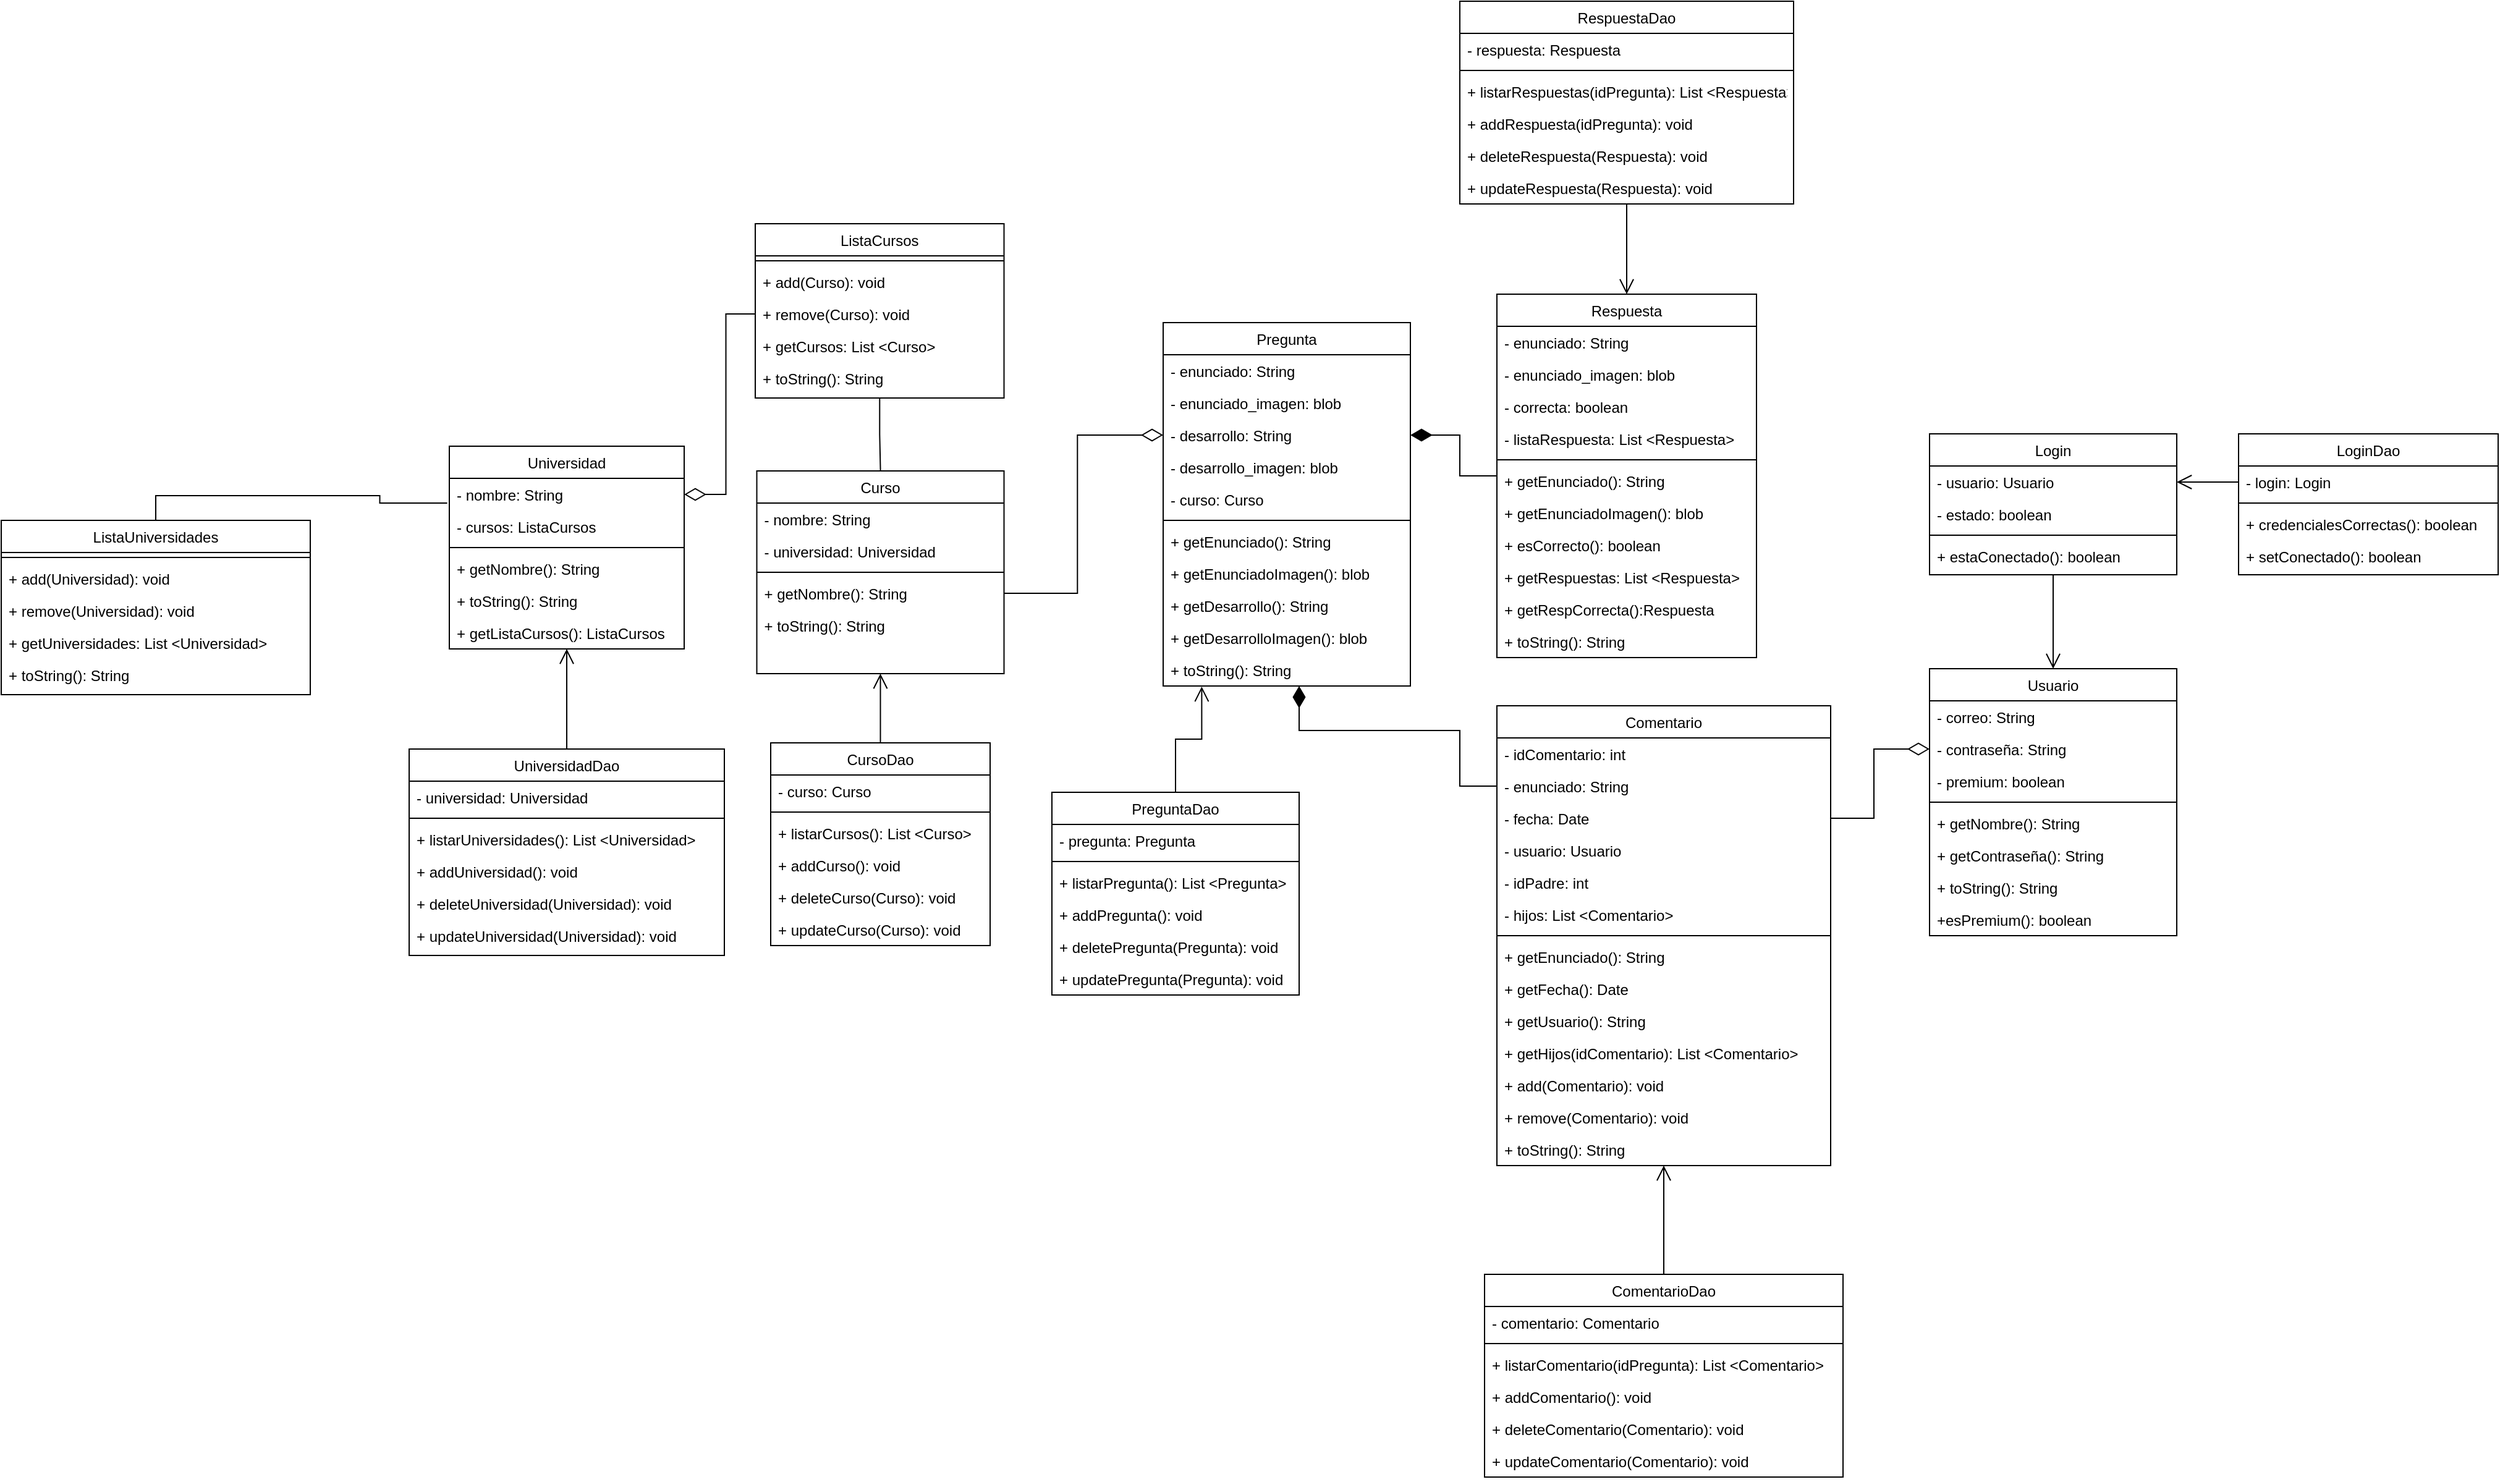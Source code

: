 <mxfile version="22.0.5" type="google">
  <diagram name="Página-1" id="8l-uBf6frRi284qmfybO">
    <mxGraphModel grid="1" page="1" gridSize="10" guides="1" tooltips="1" connect="1" arrows="1" fold="1" pageScale="1" pageWidth="827" pageHeight="1169" math="0" shadow="0">
      <root>
        <mxCell id="0" />
        <mxCell id="1" parent="0" />
        <mxCell id="axKe6j7nP8CnPXLbGe_x-291" style="edgeStyle=orthogonalEdgeStyle;rounded=0;orthogonalLoop=1;jettySize=auto;html=1;endArrow=diamondThin;endFill=1;endSize=15;exitX=1;exitY=0.5;exitDx=0;exitDy=0;" edge="1" parent="1">
          <mxGeometry relative="1" as="geometry" />
        </mxCell>
        <mxCell id="axKe6j7nP8CnPXLbGe_x-272" value="Universidad" style="swimlane;fontStyle=0;align=center;verticalAlign=top;childLayout=stackLayout;horizontal=1;startSize=26;horizontalStack=0;resizeParent=1;resizeLast=0;collapsible=1;marginBottom=0;rounded=0;shadow=0;strokeWidth=1;" vertex="1" parent="1">
          <mxGeometry x="1222.5" y="430" width="190" height="164" as="geometry">
            <mxRectangle x="230" y="140" width="160" height="26" as="alternateBounds" />
          </mxGeometry>
        </mxCell>
        <mxCell id="axKe6j7nP8CnPXLbGe_x-273" value="- nombre: String" style="text;align=left;verticalAlign=top;spacingLeft=4;spacingRight=4;overflow=hidden;rotatable=0;points=[[0,0.5],[1,0.5]];portConstraint=eastwest;" vertex="1" parent="axKe6j7nP8CnPXLbGe_x-272">
          <mxGeometry y="26" width="190" height="26" as="geometry" />
        </mxCell>
        <mxCell id="C_N4VmytClG3AqRS1V5G-5" value="- cursos: ListaCursos " style="text;align=left;verticalAlign=top;spacingLeft=4;spacingRight=4;overflow=hidden;rotatable=0;points=[[0,0.5],[1,0.5]];portConstraint=eastwest;" vertex="1" parent="axKe6j7nP8CnPXLbGe_x-272">
          <mxGeometry y="52" width="190" height="26" as="geometry" />
        </mxCell>
        <mxCell id="axKe6j7nP8CnPXLbGe_x-276" value="" style="line;html=1;strokeWidth=1;align=left;verticalAlign=middle;spacingTop=-1;spacingLeft=3;spacingRight=3;rotatable=0;labelPosition=right;points=[];portConstraint=eastwest;" vertex="1" parent="axKe6j7nP8CnPXLbGe_x-272">
          <mxGeometry y="78" width="190" height="8" as="geometry" />
        </mxCell>
        <mxCell id="axKe6j7nP8CnPXLbGe_x-277" value="+ getNombre(): String" style="text;align=left;verticalAlign=top;spacingLeft=4;spacingRight=4;overflow=hidden;rotatable=0;points=[[0,0.5],[1,0.5]];portConstraint=eastwest;" vertex="1" parent="axKe6j7nP8CnPXLbGe_x-272">
          <mxGeometry y="86" width="190" height="26" as="geometry" />
        </mxCell>
        <mxCell id="axKe6j7nP8CnPXLbGe_x-318" value="+ toString(): String" style="text;align=left;verticalAlign=top;spacingLeft=4;spacingRight=4;overflow=hidden;rotatable=0;points=[[0,0.5],[1,0.5]];portConstraint=eastwest;" vertex="1" parent="axKe6j7nP8CnPXLbGe_x-272">
          <mxGeometry y="112" width="190" height="26" as="geometry" />
        </mxCell>
        <mxCell id="C_N4VmytClG3AqRS1V5G-9" value="+ getListaCursos(): ListaCursos" style="text;align=left;verticalAlign=top;spacingLeft=4;spacingRight=4;overflow=hidden;rotatable=0;points=[[0,0.5],[1,0.5]];portConstraint=eastwest;" vertex="1" parent="axKe6j7nP8CnPXLbGe_x-272">
          <mxGeometry y="138" width="190" height="26" as="geometry" />
        </mxCell>
        <mxCell id="axKe6j7nP8CnPXLbGe_x-293" style="edgeStyle=orthogonalEdgeStyle;rounded=0;orthogonalLoop=1;jettySize=auto;html=1;endArrow=diamondThin;endFill=0;endSize=15;exitX=1;exitY=0.5;exitDx=0;exitDy=0;entryX=0;entryY=0.5;entryDx=0;entryDy=0;" edge="1" parent="1" source="axKe6j7nP8CnPXLbGe_x-283" target="axKe6j7nP8CnPXLbGe_x-289">
          <mxGeometry relative="1" as="geometry" />
        </mxCell>
        <mxCell id="C_N4VmytClG3AqRS1V5G-4" style="edgeStyle=orthogonalEdgeStyle;rounded=0;orthogonalLoop=1;jettySize=auto;html=1;entryX=1;entryY=0.5;entryDx=0;entryDy=0;endArrow=diamondThin;endFill=0;endSize=15;exitX=0;exitY=0.5;exitDx=0;exitDy=0;" edge="1" parent="1" source="SQm3P9pvKQMBxmz4pE0v-39" target="axKe6j7nP8CnPXLbGe_x-273">
          <mxGeometry relative="1" as="geometry" />
        </mxCell>
        <mxCell id="axKe6j7nP8CnPXLbGe_x-280" value="Curso" style="swimlane;fontStyle=0;align=center;verticalAlign=top;childLayout=stackLayout;horizontal=1;startSize=26;horizontalStack=0;resizeParent=1;resizeLast=0;collapsible=1;marginBottom=0;rounded=0;shadow=0;strokeWidth=1;" vertex="1" parent="1">
          <mxGeometry x="1471.25" y="450" width="200" height="164" as="geometry">
            <mxRectangle x="230" y="140" width="160" height="26" as="alternateBounds" />
          </mxGeometry>
        </mxCell>
        <mxCell id="axKe6j7nP8CnPXLbGe_x-281" value="- nombre: String" style="text;align=left;verticalAlign=top;spacingLeft=4;spacingRight=4;overflow=hidden;rotatable=0;points=[[0,0.5],[1,0.5]];portConstraint=eastwest;" vertex="1" parent="axKe6j7nP8CnPXLbGe_x-280">
          <mxGeometry y="26" width="200" height="26" as="geometry" />
        </mxCell>
        <mxCell id="C_N4VmytClG3AqRS1V5G-3" value="- universidad: Universidad" style="text;align=left;verticalAlign=top;spacingLeft=4;spacingRight=4;overflow=hidden;rotatable=0;points=[[0,0.5],[1,0.5]];portConstraint=eastwest;" vertex="1" parent="axKe6j7nP8CnPXLbGe_x-280">
          <mxGeometry y="52" width="200" height="26" as="geometry" />
        </mxCell>
        <mxCell id="axKe6j7nP8CnPXLbGe_x-282" value="" style="line;html=1;strokeWidth=1;align=left;verticalAlign=middle;spacingTop=-1;spacingLeft=3;spacingRight=3;rotatable=0;labelPosition=right;points=[];portConstraint=eastwest;" vertex="1" parent="axKe6j7nP8CnPXLbGe_x-280">
          <mxGeometry y="78" width="200" height="8" as="geometry" />
        </mxCell>
        <mxCell id="axKe6j7nP8CnPXLbGe_x-283" value="+ getNombre(): String" style="text;align=left;verticalAlign=top;spacingLeft=4;spacingRight=4;overflow=hidden;rotatable=0;points=[[0,0.5],[1,0.5]];portConstraint=eastwest;" vertex="1" parent="axKe6j7nP8CnPXLbGe_x-280">
          <mxGeometry y="86" width="200" height="26" as="geometry" />
        </mxCell>
        <mxCell id="axKe6j7nP8CnPXLbGe_x-319" value="+ toString(): String" style="text;align=left;verticalAlign=top;spacingLeft=4;spacingRight=4;overflow=hidden;rotatable=0;points=[[0,0.5],[1,0.5]];portConstraint=eastwest;" vertex="1" parent="axKe6j7nP8CnPXLbGe_x-280">
          <mxGeometry y="112" width="200" height="26" as="geometry" />
        </mxCell>
        <mxCell id="C_N4VmytClG3AqRS1V5G-2" style="text;align=left;verticalAlign=top;spacingLeft=4;spacingRight=4;overflow=hidden;rotatable=0;points=[[0,0.5],[1,0.5]];portConstraint=eastwest;" vertex="1" parent="axKe6j7nP8CnPXLbGe_x-280">
          <mxGeometry y="138" width="200" height="26" as="geometry" />
        </mxCell>
        <mxCell id="axKe6j7nP8CnPXLbGe_x-284" value="Pregunta" style="swimlane;fontStyle=0;align=center;verticalAlign=top;childLayout=stackLayout;horizontal=1;startSize=26;horizontalStack=0;resizeParent=1;resizeLast=0;collapsible=1;marginBottom=0;rounded=0;shadow=0;strokeWidth=1;" vertex="1" parent="1">
          <mxGeometry x="1800" y="330" width="200" height="294" as="geometry">
            <mxRectangle x="230" y="140" width="160" height="26" as="alternateBounds" />
          </mxGeometry>
        </mxCell>
        <mxCell id="axKe6j7nP8CnPXLbGe_x-285" value="- enunciado: String" style="text;align=left;verticalAlign=top;spacingLeft=4;spacingRight=4;overflow=hidden;rotatable=0;points=[[0,0.5],[1,0.5]];portConstraint=eastwest;" vertex="1" parent="axKe6j7nP8CnPXLbGe_x-284">
          <mxGeometry y="26" width="200" height="26" as="geometry" />
        </mxCell>
        <mxCell id="axKe6j7nP8CnPXLbGe_x-290" value="- enunciado_imagen: blob" style="text;align=left;verticalAlign=top;spacingLeft=4;spacingRight=4;overflow=hidden;rotatable=0;points=[[0,0.5],[1,0.5]];portConstraint=eastwest;" vertex="1" parent="axKe6j7nP8CnPXLbGe_x-284">
          <mxGeometry y="52" width="200" height="26" as="geometry" />
        </mxCell>
        <mxCell id="axKe6j7nP8CnPXLbGe_x-289" value="- desarrollo: String" style="text;align=left;verticalAlign=top;spacingLeft=4;spacingRight=4;overflow=hidden;rotatable=0;points=[[0,0.5],[1,0.5]];portConstraint=eastwest;" vertex="1" parent="axKe6j7nP8CnPXLbGe_x-284">
          <mxGeometry y="78" width="200" height="26" as="geometry" />
        </mxCell>
        <mxCell id="axKe6j7nP8CnPXLbGe_x-288" value="- desarrollo_imagen: blob" style="text;align=left;verticalAlign=top;spacingLeft=4;spacingRight=4;overflow=hidden;rotatable=0;points=[[0,0.5],[1,0.5]];portConstraint=eastwest;" vertex="1" parent="axKe6j7nP8CnPXLbGe_x-284">
          <mxGeometry y="104" width="200" height="26" as="geometry" />
        </mxCell>
        <mxCell id="axKe6j7nP8CnPXLbGe_x-320" value="- curso: Curso" style="text;align=left;verticalAlign=top;spacingLeft=4;spacingRight=4;overflow=hidden;rotatable=0;points=[[0,0.5],[1,0.5]];portConstraint=eastwest;" vertex="1" parent="axKe6j7nP8CnPXLbGe_x-284">
          <mxGeometry y="130" width="200" height="26" as="geometry" />
        </mxCell>
        <mxCell id="axKe6j7nP8CnPXLbGe_x-286" value="" style="line;html=1;strokeWidth=1;align=left;verticalAlign=middle;spacingTop=-1;spacingLeft=3;spacingRight=3;rotatable=0;labelPosition=right;points=[];portConstraint=eastwest;" vertex="1" parent="axKe6j7nP8CnPXLbGe_x-284">
          <mxGeometry y="156" width="200" height="8" as="geometry" />
        </mxCell>
        <mxCell id="axKe6j7nP8CnPXLbGe_x-287" value="+ getEnunciado(): String" style="text;align=left;verticalAlign=top;spacingLeft=4;spacingRight=4;overflow=hidden;rotatable=0;points=[[0,0.5],[1,0.5]];portConstraint=eastwest;" vertex="1" parent="axKe6j7nP8CnPXLbGe_x-284">
          <mxGeometry y="164" width="200" height="26" as="geometry" />
        </mxCell>
        <mxCell id="axKe6j7nP8CnPXLbGe_x-333" value="+ getEnunciadoImagen(): blob" style="text;align=left;verticalAlign=top;spacingLeft=4;spacingRight=4;overflow=hidden;rotatable=0;points=[[0,0.5],[1,0.5]];portConstraint=eastwest;" vertex="1" parent="axKe6j7nP8CnPXLbGe_x-284">
          <mxGeometry y="190" width="200" height="26" as="geometry" />
        </mxCell>
        <mxCell id="axKe6j7nP8CnPXLbGe_x-332" value="+ getDesarrollo(): String" style="text;align=left;verticalAlign=top;spacingLeft=4;spacingRight=4;overflow=hidden;rotatable=0;points=[[0,0.5],[1,0.5]];portConstraint=eastwest;" vertex="1" parent="axKe6j7nP8CnPXLbGe_x-284">
          <mxGeometry y="216" width="200" height="26" as="geometry" />
        </mxCell>
        <mxCell id="axKe6j7nP8CnPXLbGe_x-331" value="+ getDesarrolloImagen(): blob" style="text;align=left;verticalAlign=top;spacingLeft=4;spacingRight=4;overflow=hidden;rotatable=0;points=[[0,0.5],[1,0.5]];portConstraint=eastwest;" vertex="1" parent="axKe6j7nP8CnPXLbGe_x-284">
          <mxGeometry y="242" width="200" height="26" as="geometry" />
        </mxCell>
        <mxCell id="axKe6j7nP8CnPXLbGe_x-358" value="+ toString(): String" style="text;align=left;verticalAlign=top;spacingLeft=4;spacingRight=4;overflow=hidden;rotatable=0;points=[[0,0.5],[1,0.5]];portConstraint=eastwest;" vertex="1" parent="axKe6j7nP8CnPXLbGe_x-284">
          <mxGeometry y="268" width="200" height="26" as="geometry" />
        </mxCell>
        <mxCell id="axKe6j7nP8CnPXLbGe_x-330" style="edgeStyle=orthogonalEdgeStyle;rounded=0;orthogonalLoop=1;jettySize=auto;html=1;endArrow=diamondThin;endFill=1;endSize=15;" edge="1" parent="1" source="axKe6j7nP8CnPXLbGe_x-322" target="axKe6j7nP8CnPXLbGe_x-289">
          <mxGeometry relative="1" as="geometry" />
        </mxCell>
        <mxCell id="axKe6j7nP8CnPXLbGe_x-322" value="Respuesta" style="swimlane;fontStyle=0;align=center;verticalAlign=top;childLayout=stackLayout;horizontal=1;startSize=26;horizontalStack=0;resizeParent=1;resizeLast=0;collapsible=1;marginBottom=0;rounded=0;shadow=0;strokeWidth=1;" vertex="1" parent="1">
          <mxGeometry x="2070" y="307" width="210" height="294" as="geometry">
            <mxRectangle x="230" y="140" width="160" height="26" as="alternateBounds" />
          </mxGeometry>
        </mxCell>
        <mxCell id="axKe6j7nP8CnPXLbGe_x-323" value="- enunciado: String" style="text;align=left;verticalAlign=top;spacingLeft=4;spacingRight=4;overflow=hidden;rotatable=0;points=[[0,0.5],[1,0.5]];portConstraint=eastwest;" vertex="1" parent="axKe6j7nP8CnPXLbGe_x-322">
          <mxGeometry y="26" width="210" height="26" as="geometry" />
        </mxCell>
        <mxCell id="axKe6j7nP8CnPXLbGe_x-324" value="- enunciado_imagen: blob" style="text;align=left;verticalAlign=top;spacingLeft=4;spacingRight=4;overflow=hidden;rotatable=0;points=[[0,0.5],[1,0.5]];portConstraint=eastwest;" vertex="1" parent="axKe6j7nP8CnPXLbGe_x-322">
          <mxGeometry y="52" width="210" height="26" as="geometry" />
        </mxCell>
        <mxCell id="axKe6j7nP8CnPXLbGe_x-326" value="- correcta: boolean" style="text;align=left;verticalAlign=top;spacingLeft=4;spacingRight=4;overflow=hidden;rotatable=0;points=[[0,0.5],[1,0.5]];portConstraint=eastwest;" vertex="1" parent="axKe6j7nP8CnPXLbGe_x-322">
          <mxGeometry y="78" width="210" height="26" as="geometry" />
        </mxCell>
        <mxCell id="axKe6j7nP8CnPXLbGe_x-355" value="- listaRespuesta: List &lt;Respuesta&gt;" style="text;align=left;verticalAlign=top;spacingLeft=4;spacingRight=4;overflow=hidden;rotatable=0;points=[[0,0.5],[1,0.5]];portConstraint=eastwest;" vertex="1" parent="axKe6j7nP8CnPXLbGe_x-322">
          <mxGeometry y="104" width="210" height="26" as="geometry" />
        </mxCell>
        <mxCell id="axKe6j7nP8CnPXLbGe_x-328" value="" style="line;html=1;strokeWidth=1;align=left;verticalAlign=middle;spacingTop=-1;spacingLeft=3;spacingRight=3;rotatable=0;labelPosition=right;points=[];portConstraint=eastwest;" vertex="1" parent="axKe6j7nP8CnPXLbGe_x-322">
          <mxGeometry y="130" width="210" height="8" as="geometry" />
        </mxCell>
        <mxCell id="axKe6j7nP8CnPXLbGe_x-329" value="+ getEnunciado(): String" style="text;align=left;verticalAlign=top;spacingLeft=4;spacingRight=4;overflow=hidden;rotatable=0;points=[[0,0.5],[1,0.5]];portConstraint=eastwest;" vertex="1" parent="axKe6j7nP8CnPXLbGe_x-322">
          <mxGeometry y="138" width="210" height="26" as="geometry" />
        </mxCell>
        <mxCell id="axKe6j7nP8CnPXLbGe_x-334" value="+ getEnunciadoImagen(): blob" style="text;align=left;verticalAlign=top;spacingLeft=4;spacingRight=4;overflow=hidden;rotatable=0;points=[[0,0.5],[1,0.5]];portConstraint=eastwest;" vertex="1" parent="axKe6j7nP8CnPXLbGe_x-322">
          <mxGeometry y="164" width="210" height="26" as="geometry" />
        </mxCell>
        <mxCell id="axKe6j7nP8CnPXLbGe_x-335" value="+ esCorrecto(): boolean" style="text;align=left;verticalAlign=top;spacingLeft=4;spacingRight=4;overflow=hidden;rotatable=0;points=[[0,0.5],[1,0.5]];portConstraint=eastwest;" vertex="1" parent="axKe6j7nP8CnPXLbGe_x-322">
          <mxGeometry y="190" width="210" height="26" as="geometry" />
        </mxCell>
        <mxCell id="axKe6j7nP8CnPXLbGe_x-357" value="+ getRespuestas: List &lt;Respuesta&gt;" style="text;align=left;verticalAlign=top;spacingLeft=4;spacingRight=4;overflow=hidden;rotatable=0;points=[[0,0.5],[1,0.5]];portConstraint=eastwest;" vertex="1" parent="axKe6j7nP8CnPXLbGe_x-322">
          <mxGeometry y="216" width="210" height="26" as="geometry" />
        </mxCell>
        <mxCell id="axKe6j7nP8CnPXLbGe_x-407" value="+ getRespCorrecta():Respuesta" style="text;align=left;verticalAlign=top;spacingLeft=4;spacingRight=4;overflow=hidden;rotatable=0;points=[[0,0.5],[1,0.5]];portConstraint=eastwest;" vertex="1" parent="axKe6j7nP8CnPXLbGe_x-322">
          <mxGeometry y="242" width="210" height="26" as="geometry" />
        </mxCell>
        <mxCell id="axKe6j7nP8CnPXLbGe_x-356" value="+ toString(): String&#xa;&#xa;" style="text;align=left;verticalAlign=top;spacingLeft=4;spacingRight=4;overflow=hidden;rotatable=0;points=[[0,0.5],[1,0.5]];portConstraint=eastwest;" vertex="1" parent="axKe6j7nP8CnPXLbGe_x-322">
          <mxGeometry y="268" width="210" height="26" as="geometry" />
        </mxCell>
        <mxCell id="axKe6j7nP8CnPXLbGe_x-336" value="Comentario" style="swimlane;fontStyle=0;align=center;verticalAlign=top;childLayout=stackLayout;horizontal=1;startSize=26;horizontalStack=0;resizeParent=1;resizeLast=0;collapsible=1;marginBottom=0;rounded=0;shadow=0;strokeWidth=1;" vertex="1" parent="1">
          <mxGeometry x="2070" y="640" width="270" height="372" as="geometry">
            <mxRectangle x="230" y="140" width="160" height="26" as="alternateBounds" />
          </mxGeometry>
        </mxCell>
        <mxCell id="SQm3P9pvKQMBxmz4pE0v-20" value="- idComentario: int" style="text;align=left;verticalAlign=top;spacingLeft=4;spacingRight=4;overflow=hidden;rotatable=0;points=[[0,0.5],[1,0.5]];portConstraint=eastwest;" vertex="1" parent="axKe6j7nP8CnPXLbGe_x-336">
          <mxGeometry y="26" width="270" height="26" as="geometry" />
        </mxCell>
        <mxCell id="axKe6j7nP8CnPXLbGe_x-337" value="- enunciado: String" style="text;align=left;verticalAlign=top;spacingLeft=4;spacingRight=4;overflow=hidden;rotatable=0;points=[[0,0.5],[1,0.5]];portConstraint=eastwest;" vertex="1" parent="axKe6j7nP8CnPXLbGe_x-336">
          <mxGeometry y="52" width="270" height="26" as="geometry" />
        </mxCell>
        <mxCell id="axKe6j7nP8CnPXLbGe_x-338" value="- fecha: Date" style="text;align=left;verticalAlign=top;spacingLeft=4;spacingRight=4;overflow=hidden;rotatable=0;points=[[0,0.5],[1,0.5]];portConstraint=eastwest;" vertex="1" parent="axKe6j7nP8CnPXLbGe_x-336">
          <mxGeometry y="78" width="270" height="26" as="geometry" />
        </mxCell>
        <mxCell id="axKe6j7nP8CnPXLbGe_x-339" value="- usuario: Usuario" style="text;align=left;verticalAlign=top;spacingLeft=4;spacingRight=4;overflow=hidden;rotatable=0;points=[[0,0.5],[1,0.5]];portConstraint=eastwest;" vertex="1" parent="axKe6j7nP8CnPXLbGe_x-336">
          <mxGeometry y="104" width="270" height="26" as="geometry" />
        </mxCell>
        <mxCell id="SQm3P9pvKQMBxmz4pE0v-19" value="- idPadre: int" style="text;align=left;verticalAlign=top;spacingLeft=4;spacingRight=4;overflow=hidden;rotatable=0;points=[[0,0.5],[1,0.5]];portConstraint=eastwest;" vertex="1" parent="axKe6j7nP8CnPXLbGe_x-336">
          <mxGeometry y="130" width="270" height="26" as="geometry" />
        </mxCell>
        <mxCell id="SQm3P9pvKQMBxmz4pE0v-21" value="- hijos: List &lt;Comentario&gt;" style="text;align=left;verticalAlign=top;spacingLeft=4;spacingRight=4;overflow=hidden;rotatable=0;points=[[0,0.5],[1,0.5]];portConstraint=eastwest;" vertex="1" parent="axKe6j7nP8CnPXLbGe_x-336">
          <mxGeometry y="156" width="270" height="26" as="geometry" />
        </mxCell>
        <mxCell id="axKe6j7nP8CnPXLbGe_x-340" value="" style="line;html=1;strokeWidth=1;align=left;verticalAlign=middle;spacingTop=-1;spacingLeft=3;spacingRight=3;rotatable=0;labelPosition=right;points=[];portConstraint=eastwest;" vertex="1" parent="axKe6j7nP8CnPXLbGe_x-336">
          <mxGeometry y="182" width="270" height="8" as="geometry" />
        </mxCell>
        <mxCell id="axKe6j7nP8CnPXLbGe_x-341" value="+ getEnunciado(): String" style="text;align=left;verticalAlign=top;spacingLeft=4;spacingRight=4;overflow=hidden;rotatable=0;points=[[0,0.5],[1,0.5]];portConstraint=eastwest;" vertex="1" parent="axKe6j7nP8CnPXLbGe_x-336">
          <mxGeometry y="190" width="270" height="26" as="geometry" />
        </mxCell>
        <mxCell id="axKe6j7nP8CnPXLbGe_x-342" value="+ getFecha(): Date" style="text;align=left;verticalAlign=top;spacingLeft=4;spacingRight=4;overflow=hidden;rotatable=0;points=[[0,0.5],[1,0.5]];portConstraint=eastwest;" vertex="1" parent="axKe6j7nP8CnPXLbGe_x-336">
          <mxGeometry y="216" width="270" height="26" as="geometry" />
        </mxCell>
        <mxCell id="axKe6j7nP8CnPXLbGe_x-343" value="+ getUsuario(): String" style="text;align=left;verticalAlign=top;spacingLeft=4;spacingRight=4;overflow=hidden;rotatable=0;points=[[0,0.5],[1,0.5]];portConstraint=eastwest;" vertex="1" parent="axKe6j7nP8CnPXLbGe_x-336">
          <mxGeometry y="242" width="270" height="26" as="geometry" />
        </mxCell>
        <mxCell id="SQm3P9pvKQMBxmz4pE0v-22" value="+ getHijos(idComentario): List &lt;Comentario&gt;" style="text;align=left;verticalAlign=top;spacingLeft=4;spacingRight=4;overflow=hidden;rotatable=0;points=[[0,0.5],[1,0.5]];portConstraint=eastwest;" vertex="1" parent="axKe6j7nP8CnPXLbGe_x-336">
          <mxGeometry y="268" width="270" height="26" as="geometry" />
        </mxCell>
        <mxCell id="SQm3P9pvKQMBxmz4pE0v-24" value="+ add(Comentario): void" style="text;align=left;verticalAlign=top;spacingLeft=4;spacingRight=4;overflow=hidden;rotatable=0;points=[[0,0.5],[1,0.5]];portConstraint=eastwest;" vertex="1" parent="axKe6j7nP8CnPXLbGe_x-336">
          <mxGeometry y="294" width="270" height="26" as="geometry" />
        </mxCell>
        <mxCell id="SQm3P9pvKQMBxmz4pE0v-23" value="+ remove(Comentario): void&#xa;&#xa;" style="text;align=left;verticalAlign=top;spacingLeft=4;spacingRight=4;overflow=hidden;rotatable=0;points=[[0,0.5],[1,0.5]];portConstraint=eastwest;" vertex="1" parent="axKe6j7nP8CnPXLbGe_x-336">
          <mxGeometry y="320" width="270" height="26" as="geometry" />
        </mxCell>
        <mxCell id="axKe6j7nP8CnPXLbGe_x-359" value="+ toString(): String" style="text;align=left;verticalAlign=top;spacingLeft=4;spacingRight=4;overflow=hidden;rotatable=0;points=[[0,0.5],[1,0.5]];portConstraint=eastwest;" vertex="1" parent="axKe6j7nP8CnPXLbGe_x-336">
          <mxGeometry y="346" width="270" height="26" as="geometry" />
        </mxCell>
        <mxCell id="axKe6j7nP8CnPXLbGe_x-344" style="edgeStyle=orthogonalEdgeStyle;rounded=0;orthogonalLoop=1;jettySize=auto;html=1;endArrow=diamondThin;endFill=1;endSize=15;entryX=0.456;entryY=1.026;entryDx=0;entryDy=0;entryPerimeter=0;exitX=0;exitY=0.5;exitDx=0;exitDy=0;" edge="1" parent="1" source="axKe6j7nP8CnPXLbGe_x-337">
          <mxGeometry relative="1" as="geometry">
            <mxPoint x="1910" y="623.996" as="targetPoint" />
            <mxPoint x="2088.8" y="730.32" as="sourcePoint" />
            <Array as="points">
              <mxPoint x="2040" y="705" />
              <mxPoint x="2040" y="660" />
              <mxPoint x="1910" y="660" />
            </Array>
          </mxGeometry>
        </mxCell>
        <mxCell id="axKe6j7nP8CnPXLbGe_x-345" value="Usuario" style="swimlane;fontStyle=0;align=center;verticalAlign=top;childLayout=stackLayout;horizontal=1;startSize=26;horizontalStack=0;resizeParent=1;resizeLast=0;collapsible=1;marginBottom=0;rounded=0;shadow=0;strokeWidth=1;" vertex="1" parent="1">
          <mxGeometry x="2420" y="610" width="200" height="216" as="geometry">
            <mxRectangle x="230" y="140" width="160" height="26" as="alternateBounds" />
          </mxGeometry>
        </mxCell>
        <mxCell id="axKe6j7nP8CnPXLbGe_x-346" value="- correo: String" style="text;align=left;verticalAlign=top;spacingLeft=4;spacingRight=4;overflow=hidden;rotatable=0;points=[[0,0.5],[1,0.5]];portConstraint=eastwest;" vertex="1" parent="axKe6j7nP8CnPXLbGe_x-345">
          <mxGeometry y="26" width="200" height="26" as="geometry" />
        </mxCell>
        <mxCell id="axKe6j7nP8CnPXLbGe_x-347" value="- contraseña: String" style="text;align=left;verticalAlign=top;spacingLeft=4;spacingRight=4;overflow=hidden;rotatable=0;points=[[0,0.5],[1,0.5]];portConstraint=eastwest;" vertex="1" parent="axKe6j7nP8CnPXLbGe_x-345">
          <mxGeometry y="52" width="200" height="26" as="geometry" />
        </mxCell>
        <mxCell id="axKe6j7nP8CnPXLbGe_x-428" value="- premium: boolean" style="text;align=left;verticalAlign=top;spacingLeft=4;spacingRight=4;overflow=hidden;rotatable=0;points=[[0,0.5],[1,0.5]];portConstraint=eastwest;" vertex="1" parent="axKe6j7nP8CnPXLbGe_x-345">
          <mxGeometry y="78" width="200" height="26" as="geometry" />
        </mxCell>
        <mxCell id="axKe6j7nP8CnPXLbGe_x-349" value="" style="line;html=1;strokeWidth=1;align=left;verticalAlign=middle;spacingTop=-1;spacingLeft=3;spacingRight=3;rotatable=0;labelPosition=right;points=[];portConstraint=eastwest;" vertex="1" parent="axKe6j7nP8CnPXLbGe_x-345">
          <mxGeometry y="104" width="200" height="8" as="geometry" />
        </mxCell>
        <mxCell id="axKe6j7nP8CnPXLbGe_x-350" value="+ getNombre(): String" style="text;align=left;verticalAlign=top;spacingLeft=4;spacingRight=4;overflow=hidden;rotatable=0;points=[[0,0.5],[1,0.5]];portConstraint=eastwest;" vertex="1" parent="axKe6j7nP8CnPXLbGe_x-345">
          <mxGeometry y="112" width="200" height="26" as="geometry" />
        </mxCell>
        <mxCell id="axKe6j7nP8CnPXLbGe_x-352" value="+ getContraseña(): String" style="text;align=left;verticalAlign=top;spacingLeft=4;spacingRight=4;overflow=hidden;rotatable=0;points=[[0,0.5],[1,0.5]];portConstraint=eastwest;" vertex="1" parent="axKe6j7nP8CnPXLbGe_x-345">
          <mxGeometry y="138" width="200" height="26" as="geometry" />
        </mxCell>
        <mxCell id="axKe6j7nP8CnPXLbGe_x-419" value="+ toString(): String" style="text;align=left;verticalAlign=top;spacingLeft=4;spacingRight=4;overflow=hidden;rotatable=0;points=[[0,0.5],[1,0.5]];portConstraint=eastwest;" vertex="1" parent="axKe6j7nP8CnPXLbGe_x-345">
          <mxGeometry y="164" width="200" height="26" as="geometry" />
        </mxCell>
        <mxCell id="axKe6j7nP8CnPXLbGe_x-429" value="+esPremium(): boolean" style="text;align=left;verticalAlign=top;spacingLeft=4;spacingRight=4;overflow=hidden;rotatable=0;points=[[0,0.5],[1,0.5]];portConstraint=eastwest;" vertex="1" parent="axKe6j7nP8CnPXLbGe_x-345">
          <mxGeometry y="190" width="200" height="26" as="geometry" />
        </mxCell>
        <mxCell id="axKe6j7nP8CnPXLbGe_x-354" style="edgeStyle=orthogonalEdgeStyle;rounded=0;orthogonalLoop=1;jettySize=auto;html=1;endArrow=diamondThin;endFill=0;endSize=15;" edge="1" parent="1" source="axKe6j7nP8CnPXLbGe_x-338" target="axKe6j7nP8CnPXLbGe_x-347">
          <mxGeometry relative="1" as="geometry" />
        </mxCell>
        <mxCell id="axKe6j7nP8CnPXLbGe_x-427" style="edgeStyle=orthogonalEdgeStyle;rounded=0;orthogonalLoop=1;jettySize=auto;html=1;endSize=10;endArrow=open;endFill=0;" edge="1" parent="1" source="axKe6j7nP8CnPXLbGe_x-360" target="axKe6j7nP8CnPXLbGe_x-345">
          <mxGeometry relative="1" as="geometry" />
        </mxCell>
        <mxCell id="axKe6j7nP8CnPXLbGe_x-360" value="Login" style="swimlane;fontStyle=0;align=center;verticalAlign=top;childLayout=stackLayout;horizontal=1;startSize=26;horizontalStack=0;resizeParent=1;resizeLast=0;collapsible=1;marginBottom=0;rounded=0;shadow=0;strokeWidth=1;" vertex="1" parent="1">
          <mxGeometry x="2420" y="420" width="200" height="114" as="geometry">
            <mxRectangle x="230" y="140" width="160" height="26" as="alternateBounds" />
          </mxGeometry>
        </mxCell>
        <mxCell id="axKe6j7nP8CnPXLbGe_x-361" value="- usuario: Usuario" style="text;align=left;verticalAlign=top;spacingLeft=4;spacingRight=4;overflow=hidden;rotatable=0;points=[[0,0.5],[1,0.5]];portConstraint=eastwest;" vertex="1" parent="axKe6j7nP8CnPXLbGe_x-360">
          <mxGeometry y="26" width="200" height="26" as="geometry" />
        </mxCell>
        <mxCell id="axKe6j7nP8CnPXLbGe_x-362" value="- estado: boolean" style="text;align=left;verticalAlign=top;spacingLeft=4;spacingRight=4;overflow=hidden;rotatable=0;points=[[0,0.5],[1,0.5]];portConstraint=eastwest;" vertex="1" parent="axKe6j7nP8CnPXLbGe_x-360">
          <mxGeometry y="52" width="200" height="26" as="geometry" />
        </mxCell>
        <mxCell id="axKe6j7nP8CnPXLbGe_x-363" value="" style="line;html=1;strokeWidth=1;align=left;verticalAlign=middle;spacingTop=-1;spacingLeft=3;spacingRight=3;rotatable=0;labelPosition=right;points=[];portConstraint=eastwest;" vertex="1" parent="axKe6j7nP8CnPXLbGe_x-360">
          <mxGeometry y="78" width="200" height="8" as="geometry" />
        </mxCell>
        <mxCell id="axKe6j7nP8CnPXLbGe_x-365" value="+ estaConectado(): boolean" style="text;align=left;verticalAlign=top;spacingLeft=4;spacingRight=4;overflow=hidden;rotatable=0;points=[[0,0.5],[1,0.5]];portConstraint=eastwest;" vertex="1" parent="axKe6j7nP8CnPXLbGe_x-360">
          <mxGeometry y="86" width="200" height="26" as="geometry" />
        </mxCell>
        <mxCell id="axKe6j7nP8CnPXLbGe_x-366" value="UniversidadDao" style="swimlane;fontStyle=0;align=center;verticalAlign=top;childLayout=stackLayout;horizontal=1;startSize=26;horizontalStack=0;resizeParent=1;resizeLast=0;collapsible=1;marginBottom=0;rounded=0;shadow=0;strokeWidth=1;" vertex="1" parent="1">
          <mxGeometry x="1190" y="675" width="255" height="167" as="geometry">
            <mxRectangle x="230" y="140" width="160" height="26" as="alternateBounds" />
          </mxGeometry>
        </mxCell>
        <mxCell id="axKe6j7nP8CnPXLbGe_x-368" value="- universidad: Universidad" style="text;align=left;verticalAlign=top;spacingLeft=4;spacingRight=4;overflow=hidden;rotatable=0;points=[[0,0.5],[1,0.5]];portConstraint=eastwest;" vertex="1" parent="axKe6j7nP8CnPXLbGe_x-366">
          <mxGeometry y="26" width="255" height="26" as="geometry" />
        </mxCell>
        <mxCell id="axKe6j7nP8CnPXLbGe_x-369" value="" style="line;html=1;strokeWidth=1;align=left;verticalAlign=middle;spacingTop=-1;spacingLeft=3;spacingRight=3;rotatable=0;labelPosition=right;points=[];portConstraint=eastwest;" vertex="1" parent="axKe6j7nP8CnPXLbGe_x-366">
          <mxGeometry y="52" width="255" height="8" as="geometry" />
        </mxCell>
        <mxCell id="axKe6j7nP8CnPXLbGe_x-371" value="+ listarUniversidades(): List &lt;Universidad&gt;" style="text;align=left;verticalAlign=top;spacingLeft=4;spacingRight=4;overflow=hidden;rotatable=0;points=[[0,0.5],[1,0.5]];portConstraint=eastwest;" vertex="1" parent="axKe6j7nP8CnPXLbGe_x-366">
          <mxGeometry y="60" width="255" height="26" as="geometry" />
        </mxCell>
        <mxCell id="axKe6j7nP8CnPXLbGe_x-383" value="+ addUniversidad(): void" style="text;align=left;verticalAlign=top;spacingLeft=4;spacingRight=4;overflow=hidden;rotatable=0;points=[[0,0.5],[1,0.5]];portConstraint=eastwest;" vertex="1" parent="axKe6j7nP8CnPXLbGe_x-366">
          <mxGeometry y="86" width="255" height="26" as="geometry" />
        </mxCell>
        <mxCell id="axKe6j7nP8CnPXLbGe_x-382" value="+ deleteUniversidad(Universidad): void" style="text;align=left;verticalAlign=top;spacingLeft=4;spacingRight=4;overflow=hidden;rotatable=0;points=[[0,0.5],[1,0.5]];portConstraint=eastwest;" vertex="1" parent="axKe6j7nP8CnPXLbGe_x-366">
          <mxGeometry y="112" width="255" height="26" as="geometry" />
        </mxCell>
        <mxCell id="axKe6j7nP8CnPXLbGe_x-384" value="+ updateUniversidad(Universidad): void" style="text;align=left;verticalAlign=top;spacingLeft=4;spacingRight=4;overflow=hidden;rotatable=0;points=[[0,0.5],[1,0.5]];portConstraint=eastwest;" vertex="1" parent="axKe6j7nP8CnPXLbGe_x-366">
          <mxGeometry y="138" width="255" height="26" as="geometry" />
        </mxCell>
        <mxCell id="axKe6j7nP8CnPXLbGe_x-376" value="CursoDao" style="swimlane;fontStyle=0;align=center;verticalAlign=top;childLayout=stackLayout;horizontal=1;startSize=26;horizontalStack=0;resizeParent=1;resizeLast=0;collapsible=1;marginBottom=0;rounded=0;shadow=0;strokeWidth=1;" vertex="1" parent="1">
          <mxGeometry x="1482.5" y="670" width="177.5" height="164" as="geometry">
            <mxRectangle x="230" y="140" width="160" height="26" as="alternateBounds" />
          </mxGeometry>
        </mxCell>
        <mxCell id="axKe6j7nP8CnPXLbGe_x-377" value="- curso: Curso" style="text;align=left;verticalAlign=top;spacingLeft=4;spacingRight=4;overflow=hidden;rotatable=0;points=[[0,0.5],[1,0.5]];portConstraint=eastwest;" vertex="1" parent="axKe6j7nP8CnPXLbGe_x-376">
          <mxGeometry y="26" width="177.5" height="26" as="geometry" />
        </mxCell>
        <mxCell id="axKe6j7nP8CnPXLbGe_x-378" value="" style="line;html=1;strokeWidth=1;align=left;verticalAlign=middle;spacingTop=-1;spacingLeft=3;spacingRight=3;rotatable=0;labelPosition=right;points=[];portConstraint=eastwest;" vertex="1" parent="axKe6j7nP8CnPXLbGe_x-376">
          <mxGeometry y="52" width="177.5" height="8" as="geometry" />
        </mxCell>
        <mxCell id="axKe6j7nP8CnPXLbGe_x-379" value="+ listarCursos(): List &lt;Curso&gt;" style="text;align=left;verticalAlign=top;spacingLeft=4;spacingRight=4;overflow=hidden;rotatable=0;points=[[0,0.5],[1,0.5]];portConstraint=eastwest;" vertex="1" parent="axKe6j7nP8CnPXLbGe_x-376">
          <mxGeometry y="60" width="177.5" height="26" as="geometry" />
        </mxCell>
        <mxCell id="axKe6j7nP8CnPXLbGe_x-387" value="+ addCurso(): void" style="text;align=left;verticalAlign=top;spacingLeft=4;spacingRight=4;overflow=hidden;rotatable=0;points=[[0,0.5],[1,0.5]];portConstraint=eastwest;" vertex="1" parent="axKe6j7nP8CnPXLbGe_x-376">
          <mxGeometry y="86" width="177.5" height="26" as="geometry" />
        </mxCell>
        <mxCell id="axKe6j7nP8CnPXLbGe_x-386" value="+ deleteCurso(Curso): void" style="text;align=left;verticalAlign=top;spacingLeft=4;spacingRight=4;overflow=hidden;rotatable=0;points=[[0,0.5],[1,0.5]];portConstraint=eastwest;" vertex="1" parent="axKe6j7nP8CnPXLbGe_x-376">
          <mxGeometry y="112" width="177.5" height="26" as="geometry" />
        </mxCell>
        <mxCell id="axKe6j7nP8CnPXLbGe_x-385" value="+ updateCurso(Curso): void" style="text;align=left;verticalAlign=top;spacingLeft=4;spacingRight=4;overflow=hidden;rotatable=0;points=[[0,0.5],[1,0.5]];portConstraint=eastwest;" vertex="1" parent="axKe6j7nP8CnPXLbGe_x-376">
          <mxGeometry y="138" width="177.5" height="26" as="geometry" />
        </mxCell>
        <mxCell id="axKe6j7nP8CnPXLbGe_x-388" value="PreguntaDao" style="swimlane;fontStyle=0;align=center;verticalAlign=top;childLayout=stackLayout;horizontal=1;startSize=26;horizontalStack=0;resizeParent=1;resizeLast=0;collapsible=1;marginBottom=0;rounded=0;shadow=0;strokeWidth=1;" vertex="1" parent="1">
          <mxGeometry x="1710" y="710" width="200" height="164" as="geometry">
            <mxRectangle x="230" y="140" width="160" height="26" as="alternateBounds" />
          </mxGeometry>
        </mxCell>
        <mxCell id="axKe6j7nP8CnPXLbGe_x-389" value="- pregunta: Pregunta" style="text;align=left;verticalAlign=top;spacingLeft=4;spacingRight=4;overflow=hidden;rotatable=0;points=[[0,0.5],[1,0.5]];portConstraint=eastwest;" vertex="1" parent="axKe6j7nP8CnPXLbGe_x-388">
          <mxGeometry y="26" width="200" height="26" as="geometry" />
        </mxCell>
        <mxCell id="axKe6j7nP8CnPXLbGe_x-390" value="" style="line;html=1;strokeWidth=1;align=left;verticalAlign=middle;spacingTop=-1;spacingLeft=3;spacingRight=3;rotatable=0;labelPosition=right;points=[];portConstraint=eastwest;" vertex="1" parent="axKe6j7nP8CnPXLbGe_x-388">
          <mxGeometry y="52" width="200" height="8" as="geometry" />
        </mxCell>
        <mxCell id="axKe6j7nP8CnPXLbGe_x-391" value="+ listarPregunta(): List &lt;Pregunta&gt;" style="text;align=left;verticalAlign=top;spacingLeft=4;spacingRight=4;overflow=hidden;rotatable=0;points=[[0,0.5],[1,0.5]];portConstraint=eastwest;" vertex="1" parent="axKe6j7nP8CnPXLbGe_x-388">
          <mxGeometry y="60" width="200" height="26" as="geometry" />
        </mxCell>
        <mxCell id="axKe6j7nP8CnPXLbGe_x-392" value="+ addPregunta(): void" style="text;align=left;verticalAlign=top;spacingLeft=4;spacingRight=4;overflow=hidden;rotatable=0;points=[[0,0.5],[1,0.5]];portConstraint=eastwest;" vertex="1" parent="axKe6j7nP8CnPXLbGe_x-388">
          <mxGeometry y="86" width="200" height="26" as="geometry" />
        </mxCell>
        <mxCell id="axKe6j7nP8CnPXLbGe_x-393" value="+ deletePregunta(Pregunta): void" style="text;align=left;verticalAlign=top;spacingLeft=4;spacingRight=4;overflow=hidden;rotatable=0;points=[[0,0.5],[1,0.5]];portConstraint=eastwest;" vertex="1" parent="axKe6j7nP8CnPXLbGe_x-388">
          <mxGeometry y="112" width="200" height="26" as="geometry" />
        </mxCell>
        <mxCell id="axKe6j7nP8CnPXLbGe_x-394" value="+ updatePregunta(Pregunta): void" style="text;align=left;verticalAlign=top;spacingLeft=4;spacingRight=4;overflow=hidden;rotatable=0;points=[[0,0.5],[1,0.5]];portConstraint=eastwest;" vertex="1" parent="axKe6j7nP8CnPXLbGe_x-388">
          <mxGeometry y="138" width="200" height="26" as="geometry" />
        </mxCell>
        <mxCell id="axKe6j7nP8CnPXLbGe_x-396" style="edgeStyle=orthogonalEdgeStyle;rounded=0;orthogonalLoop=1;jettySize=auto;html=1;endSize=10;endArrow=open;endFill=0;entryX=0.5;entryY=1;entryDx=0;entryDy=0;" edge="1" parent="1" source="axKe6j7nP8CnPXLbGe_x-366" target="axKe6j7nP8CnPXLbGe_x-272">
          <mxGeometry relative="1" as="geometry">
            <mxPoint x="1319" y="570" as="targetPoint" />
          </mxGeometry>
        </mxCell>
        <mxCell id="axKe6j7nP8CnPXLbGe_x-397" style="edgeStyle=orthogonalEdgeStyle;rounded=0;orthogonalLoop=1;jettySize=auto;html=1;entryX=0.5;entryY=1;entryDx=0;entryDy=0;endSize=10;endArrow=open;endFill=0;" edge="1" parent="1" source="axKe6j7nP8CnPXLbGe_x-376" target="axKe6j7nP8CnPXLbGe_x-280">
          <mxGeometry relative="1" as="geometry" />
        </mxCell>
        <mxCell id="axKe6j7nP8CnPXLbGe_x-398" style="edgeStyle=orthogonalEdgeStyle;rounded=0;orthogonalLoop=1;jettySize=auto;html=1;entryX=0.156;entryY=1.018;entryDx=0;entryDy=0;entryPerimeter=0;endSize=10;endArrow=open;endFill=0;" edge="1" parent="1" source="axKe6j7nP8CnPXLbGe_x-388" target="axKe6j7nP8CnPXLbGe_x-358">
          <mxGeometry relative="1" as="geometry" />
        </mxCell>
        <mxCell id="axKe6j7nP8CnPXLbGe_x-406" style="edgeStyle=orthogonalEdgeStyle;rounded=0;orthogonalLoop=1;jettySize=auto;html=1;entryX=0.5;entryY=0;entryDx=0;entryDy=0;endSize=10;endArrow=open;endFill=0;" edge="1" parent="1" source="axKe6j7nP8CnPXLbGe_x-399" target="axKe6j7nP8CnPXLbGe_x-322">
          <mxGeometry relative="1" as="geometry" />
        </mxCell>
        <mxCell id="axKe6j7nP8CnPXLbGe_x-399" value="RespuestaDao" style="swimlane;fontStyle=0;align=center;verticalAlign=top;childLayout=stackLayout;horizontal=1;startSize=26;horizontalStack=0;resizeParent=1;resizeLast=0;collapsible=1;marginBottom=0;rounded=0;shadow=0;strokeWidth=1;" vertex="1" parent="1">
          <mxGeometry x="2040" y="70" width="270" height="164" as="geometry">
            <mxRectangle x="230" y="140" width="160" height="26" as="alternateBounds" />
          </mxGeometry>
        </mxCell>
        <mxCell id="axKe6j7nP8CnPXLbGe_x-400" value="- respuesta: Respuesta" style="text;align=left;verticalAlign=top;spacingLeft=4;spacingRight=4;overflow=hidden;rotatable=0;points=[[0,0.5],[1,0.5]];portConstraint=eastwest;" vertex="1" parent="axKe6j7nP8CnPXLbGe_x-399">
          <mxGeometry y="26" width="270" height="26" as="geometry" />
        </mxCell>
        <mxCell id="axKe6j7nP8CnPXLbGe_x-401" value="" style="line;html=1;strokeWidth=1;align=left;verticalAlign=middle;spacingTop=-1;spacingLeft=3;spacingRight=3;rotatable=0;labelPosition=right;points=[];portConstraint=eastwest;" vertex="1" parent="axKe6j7nP8CnPXLbGe_x-399">
          <mxGeometry y="52" width="270" height="8" as="geometry" />
        </mxCell>
        <mxCell id="axKe6j7nP8CnPXLbGe_x-402" value="+ listarRespuestas(idPregunta): List &lt;Respuesta&gt;" style="text;align=left;verticalAlign=top;spacingLeft=4;spacingRight=4;overflow=hidden;rotatable=0;points=[[0,0.5],[1,0.5]];portConstraint=eastwest;" vertex="1" parent="axKe6j7nP8CnPXLbGe_x-399">
          <mxGeometry y="60" width="270" height="26" as="geometry" />
        </mxCell>
        <mxCell id="axKe6j7nP8CnPXLbGe_x-403" value="+ addRespuesta(idPregunta): void" style="text;align=left;verticalAlign=top;spacingLeft=4;spacingRight=4;overflow=hidden;rotatable=0;points=[[0,0.5],[1,0.5]];portConstraint=eastwest;" vertex="1" parent="axKe6j7nP8CnPXLbGe_x-399">
          <mxGeometry y="86" width="270" height="26" as="geometry" />
        </mxCell>
        <mxCell id="axKe6j7nP8CnPXLbGe_x-404" value="+ deleteRespuesta(Respuesta): void" style="text;align=left;verticalAlign=top;spacingLeft=4;spacingRight=4;overflow=hidden;rotatable=0;points=[[0,0.5],[1,0.5]];portConstraint=eastwest;" vertex="1" parent="axKe6j7nP8CnPXLbGe_x-399">
          <mxGeometry y="112" width="270" height="26" as="geometry" />
        </mxCell>
        <mxCell id="axKe6j7nP8CnPXLbGe_x-405" value="+ updateRespuesta(Respuesta): void" style="text;align=left;verticalAlign=top;spacingLeft=4;spacingRight=4;overflow=hidden;rotatable=0;points=[[0,0.5],[1,0.5]];portConstraint=eastwest;" vertex="1" parent="axKe6j7nP8CnPXLbGe_x-399">
          <mxGeometry y="138" width="270" height="26" as="geometry" />
        </mxCell>
        <mxCell id="axKe6j7nP8CnPXLbGe_x-409" value="ComentarioDao" style="swimlane;fontStyle=0;align=center;verticalAlign=top;childLayout=stackLayout;horizontal=1;startSize=26;horizontalStack=0;resizeParent=1;resizeLast=0;collapsible=1;marginBottom=0;rounded=0;shadow=0;strokeWidth=1;" vertex="1" parent="1">
          <mxGeometry x="2060" y="1100" width="290" height="164" as="geometry">
            <mxRectangle x="230" y="140" width="160" height="26" as="alternateBounds" />
          </mxGeometry>
        </mxCell>
        <mxCell id="axKe6j7nP8CnPXLbGe_x-410" value="- comentario: Comentario" style="text;align=left;verticalAlign=top;spacingLeft=4;spacingRight=4;overflow=hidden;rotatable=0;points=[[0,0.5],[1,0.5]];portConstraint=eastwest;" vertex="1" parent="axKe6j7nP8CnPXLbGe_x-409">
          <mxGeometry y="26" width="290" height="26" as="geometry" />
        </mxCell>
        <mxCell id="axKe6j7nP8CnPXLbGe_x-411" value="" style="line;html=1;strokeWidth=1;align=left;verticalAlign=middle;spacingTop=-1;spacingLeft=3;spacingRight=3;rotatable=0;labelPosition=right;points=[];portConstraint=eastwest;" vertex="1" parent="axKe6j7nP8CnPXLbGe_x-409">
          <mxGeometry y="52" width="290" height="8" as="geometry" />
        </mxCell>
        <mxCell id="axKe6j7nP8CnPXLbGe_x-412" value="+ listarComentario(idPregunta): List &lt;Comentario&gt;" style="text;align=left;verticalAlign=top;spacingLeft=4;spacingRight=4;overflow=hidden;rotatable=0;points=[[0,0.5],[1,0.5]];portConstraint=eastwest;" vertex="1" parent="axKe6j7nP8CnPXLbGe_x-409">
          <mxGeometry y="60" width="290" height="26" as="geometry" />
        </mxCell>
        <mxCell id="axKe6j7nP8CnPXLbGe_x-413" value="+ addComentario(): void" style="text;align=left;verticalAlign=top;spacingLeft=4;spacingRight=4;overflow=hidden;rotatable=0;points=[[0,0.5],[1,0.5]];portConstraint=eastwest;" vertex="1" parent="axKe6j7nP8CnPXLbGe_x-409">
          <mxGeometry y="86" width="290" height="26" as="geometry" />
        </mxCell>
        <mxCell id="axKe6j7nP8CnPXLbGe_x-414" value="+ deleteComentario(Comentario): void" style="text;align=left;verticalAlign=top;spacingLeft=4;spacingRight=4;overflow=hidden;rotatable=0;points=[[0,0.5],[1,0.5]];portConstraint=eastwest;" vertex="1" parent="axKe6j7nP8CnPXLbGe_x-409">
          <mxGeometry y="112" width="290" height="26" as="geometry" />
        </mxCell>
        <mxCell id="axKe6j7nP8CnPXLbGe_x-415" value="+ updateComentario(Comentario): void" style="text;align=left;verticalAlign=top;spacingLeft=4;spacingRight=4;overflow=hidden;rotatable=0;points=[[0,0.5],[1,0.5]];portConstraint=eastwest;" vertex="1" parent="axKe6j7nP8CnPXLbGe_x-409">
          <mxGeometry y="138" width="290" height="26" as="geometry" />
        </mxCell>
        <mxCell id="axKe6j7nP8CnPXLbGe_x-416" style="edgeStyle=orthogonalEdgeStyle;rounded=0;orthogonalLoop=1;jettySize=auto;html=1;entryX=0.5;entryY=1;entryDx=0;entryDy=0;endSize=10;endArrow=open;endFill=0;" edge="1" parent="1" source="axKe6j7nP8CnPXLbGe_x-409" target="axKe6j7nP8CnPXLbGe_x-336">
          <mxGeometry relative="1" as="geometry" />
        </mxCell>
        <mxCell id="axKe6j7nP8CnPXLbGe_x-420" value="LoginDao" style="swimlane;fontStyle=0;align=center;verticalAlign=top;childLayout=stackLayout;horizontal=1;startSize=26;horizontalStack=0;resizeParent=1;resizeLast=0;collapsible=1;marginBottom=0;rounded=0;shadow=0;strokeWidth=1;" vertex="1" parent="1">
          <mxGeometry x="2670" y="420" width="210" height="114" as="geometry">
            <mxRectangle x="230" y="140" width="160" height="26" as="alternateBounds" />
          </mxGeometry>
        </mxCell>
        <mxCell id="axKe6j7nP8CnPXLbGe_x-421" value="- login: Login" style="text;align=left;verticalAlign=top;spacingLeft=4;spacingRight=4;overflow=hidden;rotatable=0;points=[[0,0.5],[1,0.5]];portConstraint=eastwest;" vertex="1" parent="axKe6j7nP8CnPXLbGe_x-420">
          <mxGeometry y="26" width="210" height="26" as="geometry" />
        </mxCell>
        <mxCell id="axKe6j7nP8CnPXLbGe_x-423" value="" style="line;html=1;strokeWidth=1;align=left;verticalAlign=middle;spacingTop=-1;spacingLeft=3;spacingRight=3;rotatable=0;labelPosition=right;points=[];portConstraint=eastwest;" vertex="1" parent="axKe6j7nP8CnPXLbGe_x-420">
          <mxGeometry y="52" width="210" height="8" as="geometry" />
        </mxCell>
        <mxCell id="axKe6j7nP8CnPXLbGe_x-424" value="+ credencialesCorrectas(): boolean" style="text;align=left;verticalAlign=top;spacingLeft=4;spacingRight=4;overflow=hidden;rotatable=0;points=[[0,0.5],[1,0.5]];portConstraint=eastwest;" vertex="1" parent="axKe6j7nP8CnPXLbGe_x-420">
          <mxGeometry y="60" width="210" height="26" as="geometry" />
        </mxCell>
        <mxCell id="axKe6j7nP8CnPXLbGe_x-425" value="+ setConectado(): boolean" style="text;align=left;verticalAlign=top;spacingLeft=4;spacingRight=4;overflow=hidden;rotatable=0;points=[[0,0.5],[1,0.5]];portConstraint=eastwest;" vertex="1" parent="axKe6j7nP8CnPXLbGe_x-420">
          <mxGeometry y="86" width="210" height="26" as="geometry" />
        </mxCell>
        <mxCell id="axKe6j7nP8CnPXLbGe_x-426" style="edgeStyle=orthogonalEdgeStyle;rounded=0;orthogonalLoop=1;jettySize=auto;html=1;entryX=1;entryY=0.5;entryDx=0;entryDy=0;endSize=10;endArrow=open;endFill=0;" edge="1" parent="1" source="axKe6j7nP8CnPXLbGe_x-421" target="axKe6j7nP8CnPXLbGe_x-361">
          <mxGeometry relative="1" as="geometry" />
        </mxCell>
        <mxCell id="SQm3P9pvKQMBxmz4pE0v-25" value="ListaUniversidades" style="swimlane;fontStyle=0;align=center;verticalAlign=top;childLayout=stackLayout;horizontal=1;startSize=26;horizontalStack=0;resizeParent=1;resizeLast=0;collapsible=1;marginBottom=0;rounded=0;shadow=0;strokeWidth=1;" vertex="1" parent="1">
          <mxGeometry x="860" y="490" width="250" height="141" as="geometry">
            <mxRectangle x="230" y="140" width="160" height="26" as="alternateBounds" />
          </mxGeometry>
        </mxCell>
        <mxCell id="SQm3P9pvKQMBxmz4pE0v-28" value="" style="line;html=1;strokeWidth=1;align=left;verticalAlign=middle;spacingTop=-1;spacingLeft=3;spacingRight=3;rotatable=0;labelPosition=right;points=[];portConstraint=eastwest;" vertex="1" parent="SQm3P9pvKQMBxmz4pE0v-25">
          <mxGeometry y="26" width="250" height="8" as="geometry" />
        </mxCell>
        <mxCell id="SQm3P9pvKQMBxmz4pE0v-30" value="+ add(Universidad): void" style="text;align=left;verticalAlign=top;spacingLeft=4;spacingRight=4;overflow=hidden;rotatable=0;points=[[0,0.5],[1,0.5]];portConstraint=eastwest;" vertex="1" parent="SQm3P9pvKQMBxmz4pE0v-25">
          <mxGeometry y="34" width="250" height="26" as="geometry" />
        </mxCell>
        <mxCell id="SQm3P9pvKQMBxmz4pE0v-31" value="+ remove(Universidad): void" style="text;align=left;verticalAlign=top;spacingLeft=4;spacingRight=4;overflow=hidden;rotatable=0;points=[[0,0.5],[1,0.5]];portConstraint=eastwest;" vertex="1" parent="SQm3P9pvKQMBxmz4pE0v-25">
          <mxGeometry y="60" width="250" height="26" as="geometry" />
        </mxCell>
        <mxCell id="SQm3P9pvKQMBxmz4pE0v-32" value="+ getUniversidades: List &lt;Universidad&gt;" style="text;align=left;verticalAlign=top;spacingLeft=4;spacingRight=4;overflow=hidden;rotatable=0;points=[[0,0.5],[1,0.5]];portConstraint=eastwest;" vertex="1" parent="SQm3P9pvKQMBxmz4pE0v-25">
          <mxGeometry y="86" width="250" height="26" as="geometry" />
        </mxCell>
        <mxCell id="SQm3P9pvKQMBxmz4pE0v-33" value="+ toString(): String" style="text;align=left;verticalAlign=top;spacingLeft=4;spacingRight=4;overflow=hidden;rotatable=0;points=[[0,0.5],[1,0.5]];portConstraint=eastwest;" vertex="1" parent="SQm3P9pvKQMBxmz4pE0v-25">
          <mxGeometry y="112" width="250" height="26" as="geometry" />
        </mxCell>
        <mxCell id="SQm3P9pvKQMBxmz4pE0v-51" style="edgeStyle=orthogonalEdgeStyle;rounded=0;orthogonalLoop=1;jettySize=auto;html=1;endArrow=none;endFill=0;" edge="1" parent="1" source="SQm3P9pvKQMBxmz4pE0v-36" target="axKe6j7nP8CnPXLbGe_x-280">
          <mxGeometry relative="1" as="geometry" />
        </mxCell>
        <mxCell id="SQm3P9pvKQMBxmz4pE0v-36" value="ListaCursos" style="swimlane;fontStyle=0;align=center;verticalAlign=top;childLayout=stackLayout;horizontal=1;startSize=26;horizontalStack=0;resizeParent=1;resizeLast=0;collapsible=1;marginBottom=0;rounded=0;shadow=0;strokeWidth=1;" vertex="1" parent="1">
          <mxGeometry x="1470" y="250" width="201.25" height="141" as="geometry">
            <mxRectangle x="230" y="140" width="160" height="26" as="alternateBounds" />
          </mxGeometry>
        </mxCell>
        <mxCell id="SQm3P9pvKQMBxmz4pE0v-37" value="" style="line;html=1;strokeWidth=1;align=left;verticalAlign=middle;spacingTop=-1;spacingLeft=3;spacingRight=3;rotatable=0;labelPosition=right;points=[];portConstraint=eastwest;" vertex="1" parent="SQm3P9pvKQMBxmz4pE0v-36">
          <mxGeometry y="26" width="201.25" height="8" as="geometry" />
        </mxCell>
        <mxCell id="SQm3P9pvKQMBxmz4pE0v-38" value="+ add(Curso): void" style="text;align=left;verticalAlign=top;spacingLeft=4;spacingRight=4;overflow=hidden;rotatable=0;points=[[0,0.5],[1,0.5]];portConstraint=eastwest;" vertex="1" parent="SQm3P9pvKQMBxmz4pE0v-36">
          <mxGeometry y="34" width="201.25" height="26" as="geometry" />
        </mxCell>
        <mxCell id="SQm3P9pvKQMBxmz4pE0v-39" value="+ remove(Curso): void" style="text;align=left;verticalAlign=top;spacingLeft=4;spacingRight=4;overflow=hidden;rotatable=0;points=[[0,0.5],[1,0.5]];portConstraint=eastwest;" vertex="1" parent="SQm3P9pvKQMBxmz4pE0v-36">
          <mxGeometry y="60" width="201.25" height="26" as="geometry" />
        </mxCell>
        <mxCell id="SQm3P9pvKQMBxmz4pE0v-40" value="+ getCursos: List &lt;Curso&gt;" style="text;align=left;verticalAlign=top;spacingLeft=4;spacingRight=4;overflow=hidden;rotatable=0;points=[[0,0.5],[1,0.5]];portConstraint=eastwest;" vertex="1" parent="SQm3P9pvKQMBxmz4pE0v-36">
          <mxGeometry y="86" width="201.25" height="26" as="geometry" />
        </mxCell>
        <mxCell id="SQm3P9pvKQMBxmz4pE0v-41" value="+ toString(): String" style="text;align=left;verticalAlign=top;spacingLeft=4;spacingRight=4;overflow=hidden;rotatable=0;points=[[0,0.5],[1,0.5]];portConstraint=eastwest;" vertex="1" parent="SQm3P9pvKQMBxmz4pE0v-36">
          <mxGeometry y="112" width="201.25" height="26" as="geometry" />
        </mxCell>
        <mxCell id="SQm3P9pvKQMBxmz4pE0v-50" style="edgeStyle=orthogonalEdgeStyle;rounded=0;orthogonalLoop=1;jettySize=auto;html=1;entryX=-0.009;entryY=0.769;entryDx=0;entryDy=0;entryPerimeter=0;endArrow=none;endFill=0;" edge="1" parent="1" source="SQm3P9pvKQMBxmz4pE0v-25" target="axKe6j7nP8CnPXLbGe_x-273">
          <mxGeometry relative="1" as="geometry" />
        </mxCell>
      </root>
    </mxGraphModel>
  </diagram>
</mxfile>
